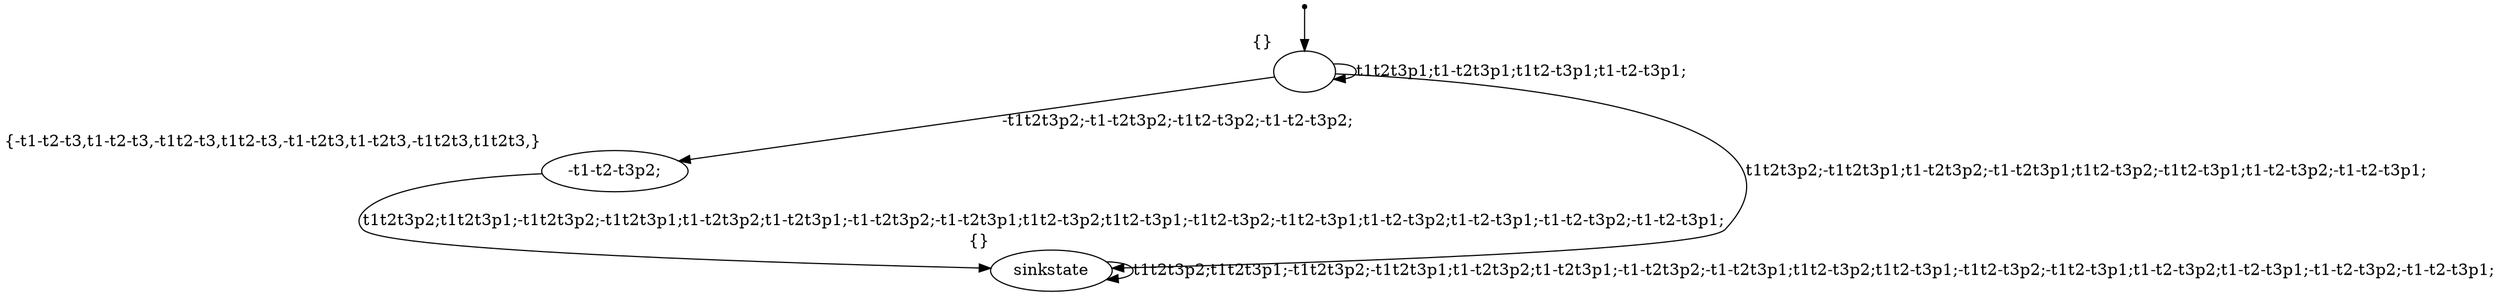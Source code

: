 digraph G {
  Initial [shape=point];
  Initial -> S0;
  S0 [label="", xlabel= "{}"];
  S0 -> S0 [label="t1t2t3p1;t1-t2t3p1;t1t2-t3p1;t1-t2-t3p1;"];
  S0 -> S1 [label="-t1t2t3p2;-t1-t2t3p2;-t1t2-t3p2;-t1-t2-t3p2;"];
  S0 -> S2 [label="t1t2t3p2;-t1t2t3p1;t1-t2t3p2;-t1-t2t3p1;t1t2-t3p2;-t1t2-t3p1;t1-t2-t3p2;-t1-t2-t3p1;"];
  S1 [label="-t1-t2-t3p2;", xlabel= "{-t1-t2-t3,t1-t2-t3,-t1t2-t3,t1t2-t3,-t1-t2t3,t1-t2t3,-t1t2t3,t1t2t3,}"];
  S1 -> S2 [label="t1t2t3p2;t1t2t3p1;-t1t2t3p2;-t1t2t3p1;t1-t2t3p2;t1-t2t3p1;-t1-t2t3p2;-t1-t2t3p1;t1t2-t3p2;t1t2-t3p1;-t1t2-t3p2;-t1t2-t3p1;t1-t2-t3p2;t1-t2-t3p1;-t1-t2-t3p2;-t1-t2-t3p1;"];
  S2 [label="sinkstate", xlabel= "{}"];
  S2 -> S2 [label="t1t2t3p2;t1t2t3p1;-t1t2t3p2;-t1t2t3p1;t1-t2t3p2;t1-t2t3p1;-t1-t2t3p2;-t1-t2t3p1;t1t2-t3p2;t1t2-t3p1;-t1t2-t3p2;-t1t2-t3p1;t1-t2-t3p2;t1-t2-t3p1;-t1-t2-t3p2;-t1-t2-t3p1;"];
}